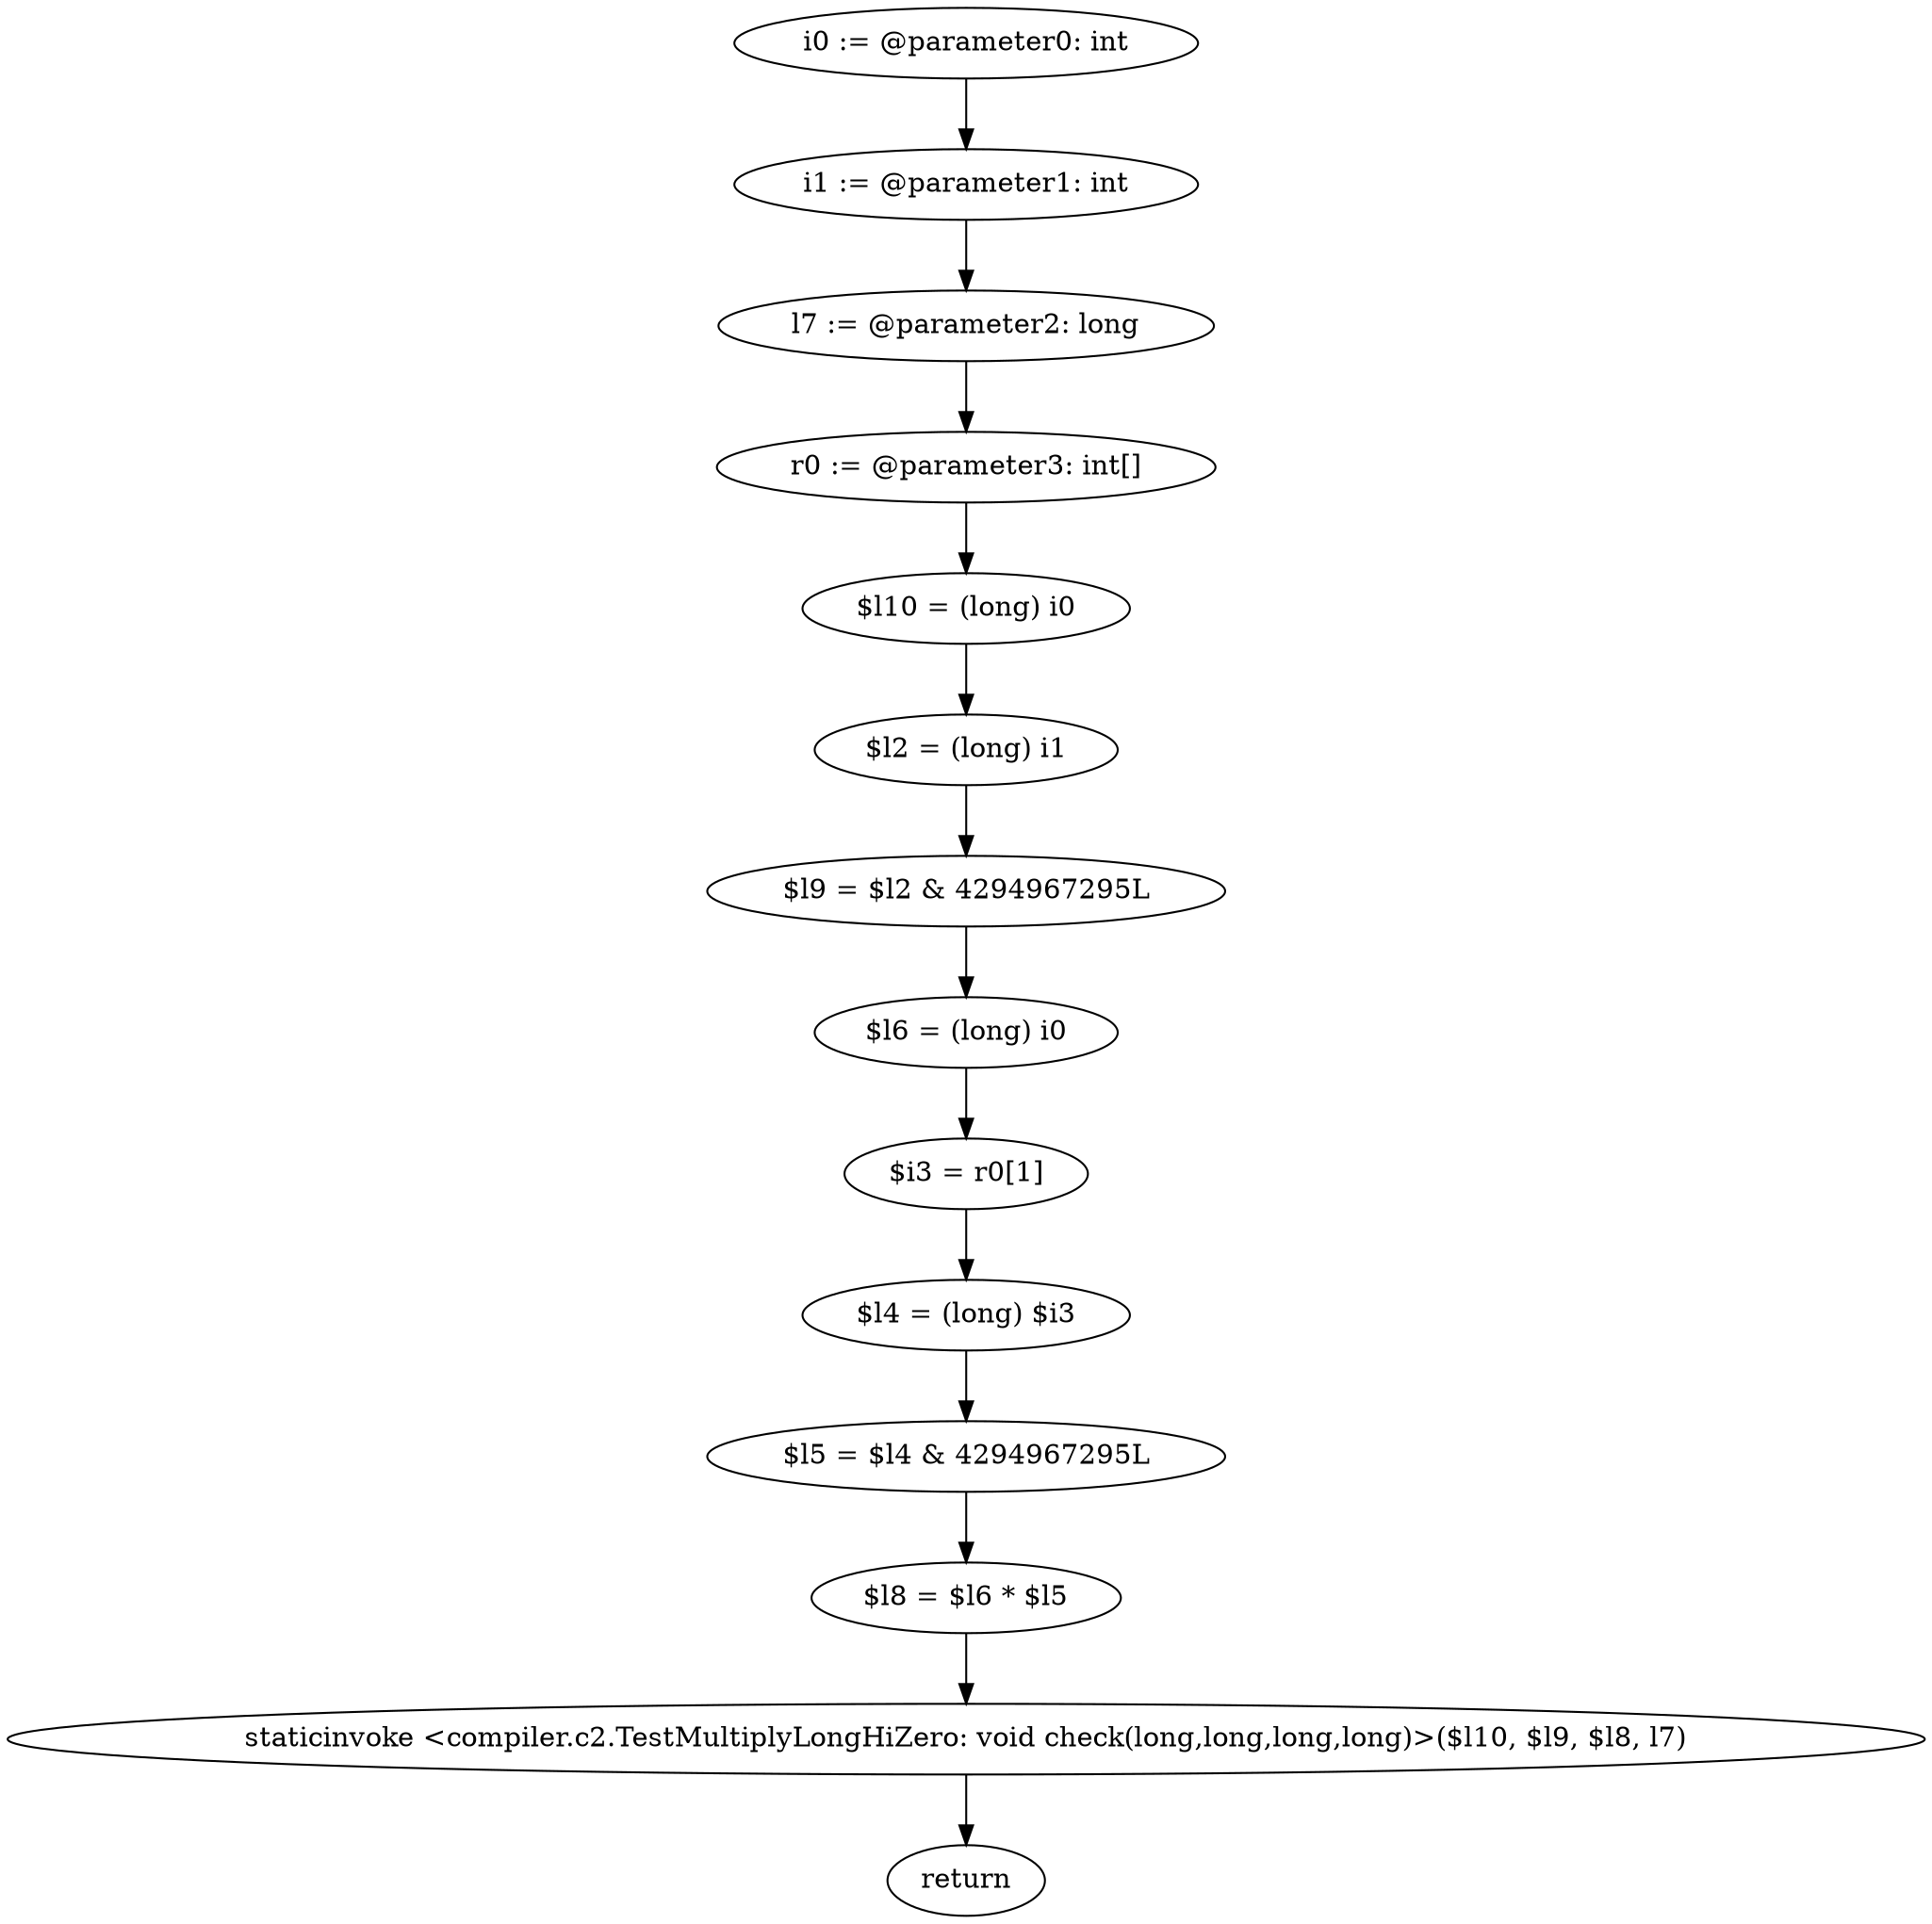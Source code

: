 digraph "unitGraph" {
    "i0 := @parameter0: int"
    "i1 := @parameter1: int"
    "l7 := @parameter2: long"
    "r0 := @parameter3: int[]"
    "$l10 = (long) i0"
    "$l2 = (long) i1"
    "$l9 = $l2 & 4294967295L"
    "$l6 = (long) i0"
    "$i3 = r0[1]"
    "$l4 = (long) $i3"
    "$l5 = $l4 & 4294967295L"
    "$l8 = $l6 * $l5"
    "staticinvoke <compiler.c2.TestMultiplyLongHiZero: void check(long,long,long,long)>($l10, $l9, $l8, l7)"
    "return"
    "i0 := @parameter0: int"->"i1 := @parameter1: int";
    "i1 := @parameter1: int"->"l7 := @parameter2: long";
    "l7 := @parameter2: long"->"r0 := @parameter3: int[]";
    "r0 := @parameter3: int[]"->"$l10 = (long) i0";
    "$l10 = (long) i0"->"$l2 = (long) i1";
    "$l2 = (long) i1"->"$l9 = $l2 & 4294967295L";
    "$l9 = $l2 & 4294967295L"->"$l6 = (long) i0";
    "$l6 = (long) i0"->"$i3 = r0[1]";
    "$i3 = r0[1]"->"$l4 = (long) $i3";
    "$l4 = (long) $i3"->"$l5 = $l4 & 4294967295L";
    "$l5 = $l4 & 4294967295L"->"$l8 = $l6 * $l5";
    "$l8 = $l6 * $l5"->"staticinvoke <compiler.c2.TestMultiplyLongHiZero: void check(long,long,long,long)>($l10, $l9, $l8, l7)";
    "staticinvoke <compiler.c2.TestMultiplyLongHiZero: void check(long,long,long,long)>($l10, $l9, $l8, l7)"->"return";
}
